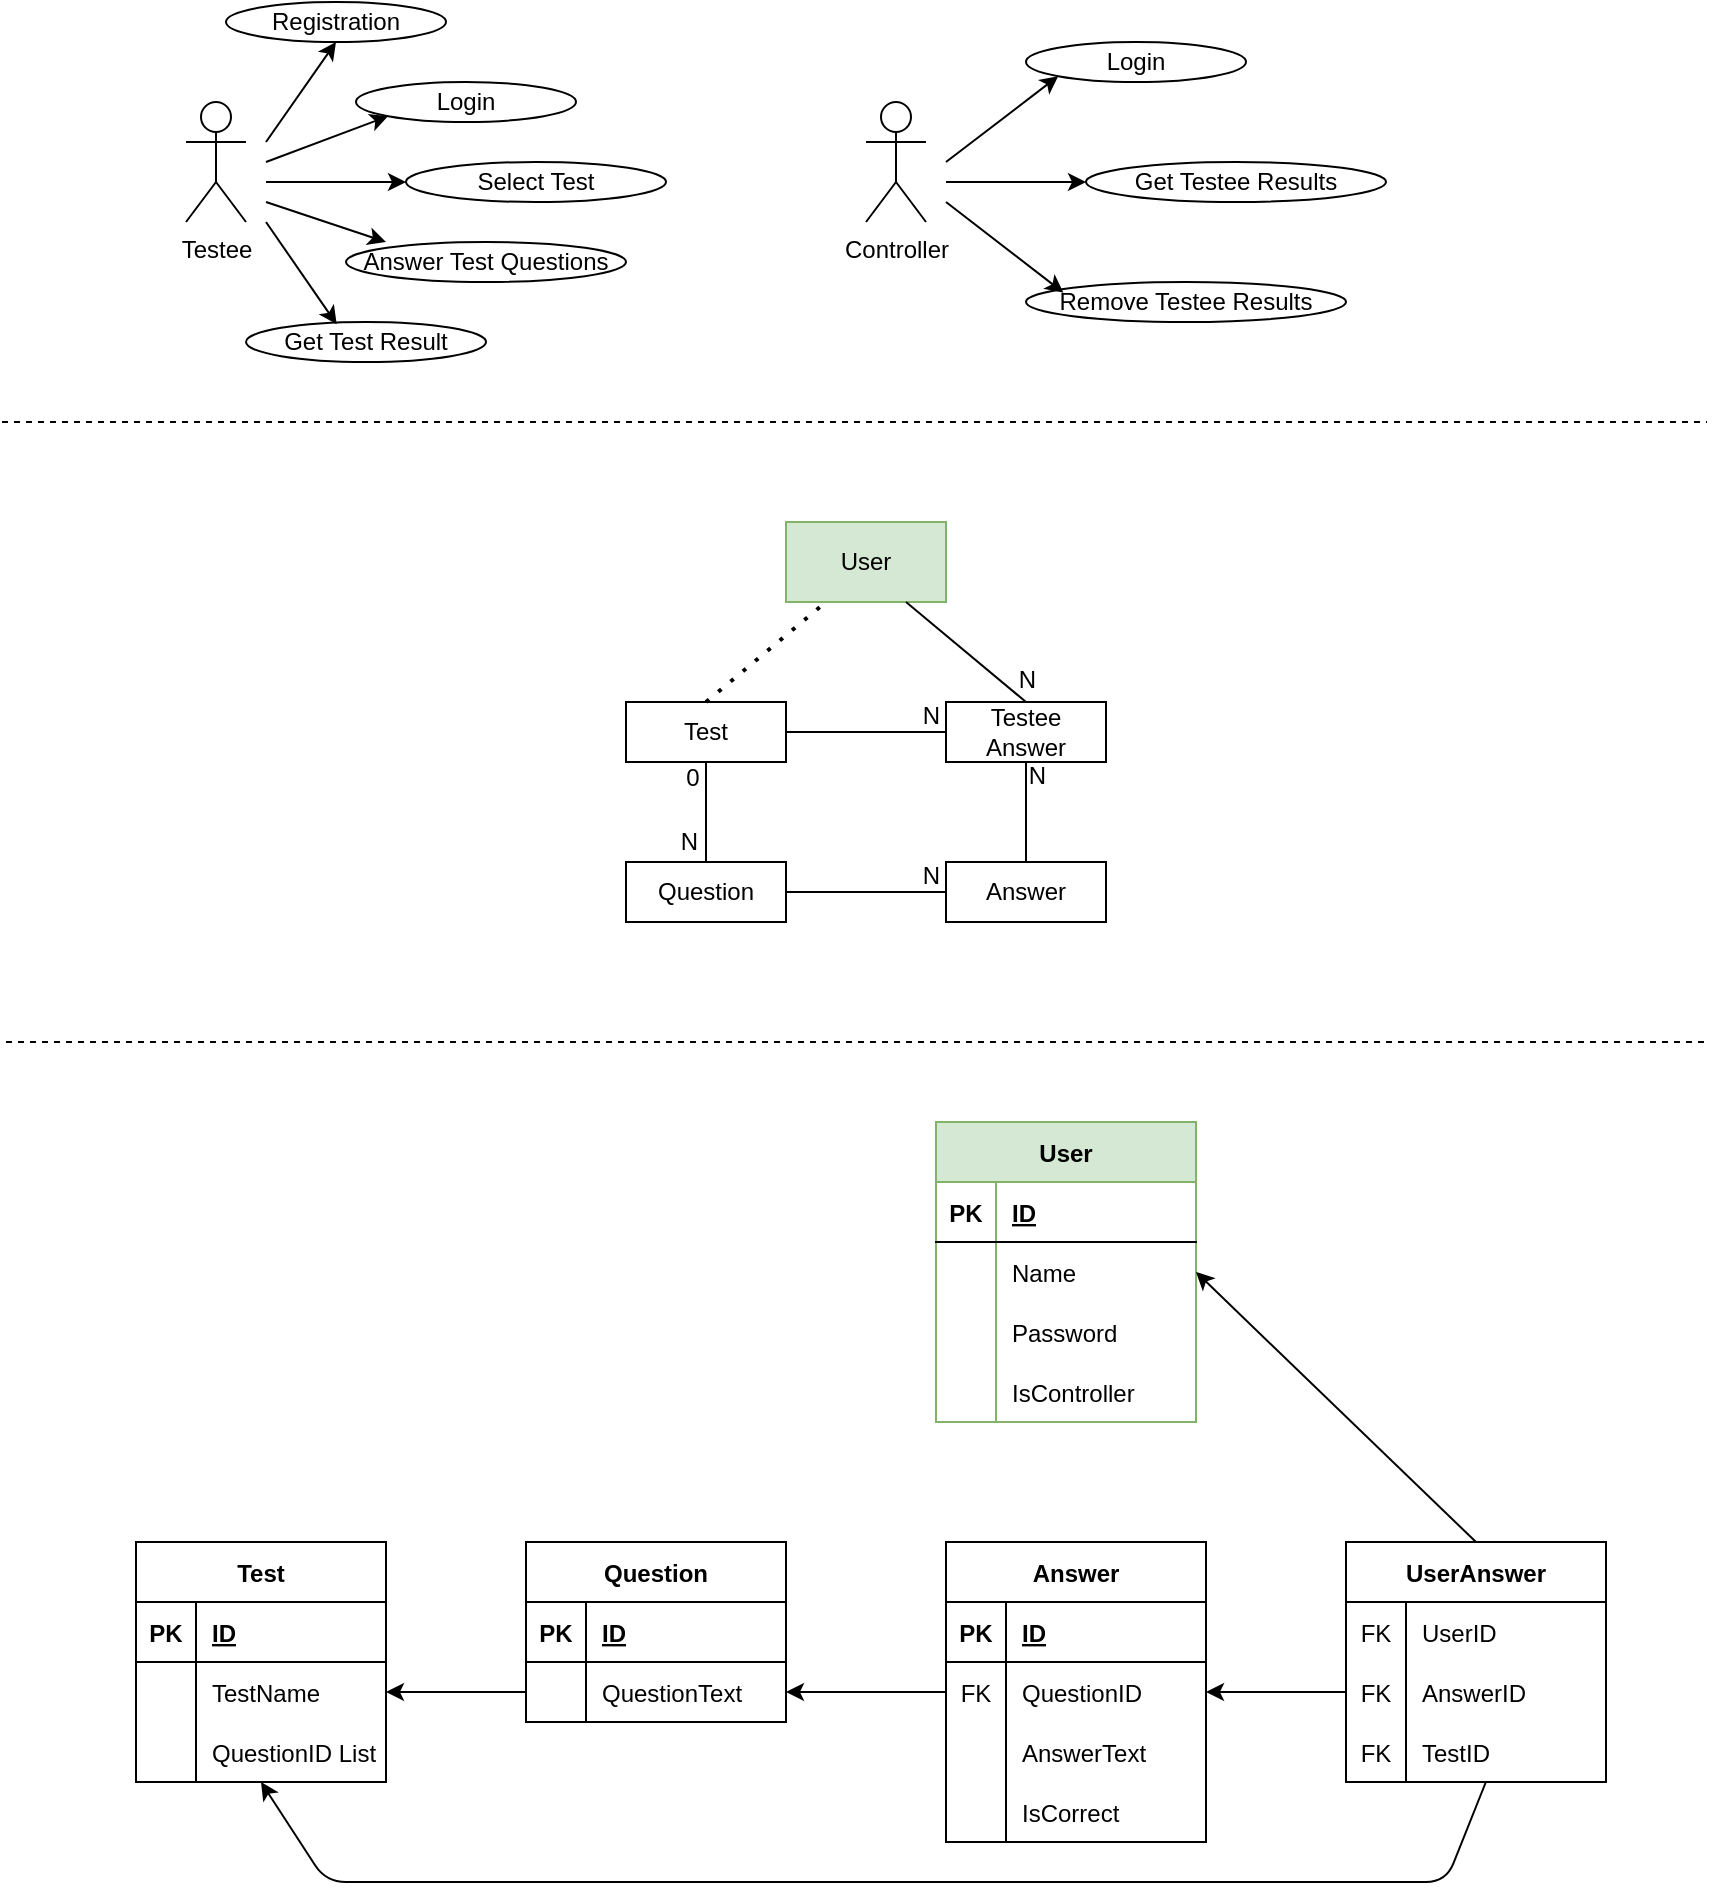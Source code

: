 <mxfile version="15.4.3" type="device"><diagram id="tf41tFiCqe85eHT8qLcF" name="Page-1"><mxGraphModel dx="1889" dy="490" grid="1" gridSize="10" guides="1" tooltips="1" connect="1" arrows="1" fold="1" page="1" pageScale="1" pageWidth="850" pageHeight="1100" math="0" shadow="0"><root><object label="" id="0"><mxCell/></object><mxCell id="1" parent="0"/><mxCell id="O5Yj63bm34GiAIQSqLDP-7" value="&lt;div&gt;Testee&lt;/div&gt;&lt;div&gt;&lt;br&gt;&lt;/div&gt;" style="shape=umlActor;verticalLabelPosition=bottom;verticalAlign=top;html=1;outlineConnect=0;" parent="1" vertex="1"><mxGeometry x="90" y="70" width="30" height="60" as="geometry"/></mxCell><mxCell id="O5Yj63bm34GiAIQSqLDP-8" value="&lt;span class=&quot;VIiyi&quot; lang=&quot;en&quot;&gt;&lt;span class=&quot;JLqJ4b ChMk0b&quot;&gt;&lt;span&gt;Select Test&lt;/span&gt;&lt;/span&gt;&lt;/span&gt;&lt;span class=&quot;VIiyi&quot; lang=&quot;en&quot;&gt;&lt;span class=&quot;JLqJ4b ChMk0b&quot;&gt;&lt;/span&gt;&lt;/span&gt;" style="ellipse;whiteSpace=wrap;html=1;" parent="1" vertex="1"><mxGeometry x="200" y="100" width="130" height="20" as="geometry"/></mxCell><mxCell id="O5Yj63bm34GiAIQSqLDP-9" value="&lt;span class=&quot;VIiyi&quot; lang=&quot;en&quot;&gt;&lt;span class=&quot;JLqJ4b ChMk0b&quot;&gt;&lt;span&gt;Registration&lt;/span&gt;&lt;/span&gt;&lt;/span&gt;" style="ellipse;whiteSpace=wrap;html=1;" parent="1" vertex="1"><mxGeometry x="110" y="20" width="110" height="20" as="geometry"/></mxCell><mxCell id="O5Yj63bm34GiAIQSqLDP-10" value="Login" style="ellipse;whiteSpace=wrap;html=1;" parent="1" vertex="1"><mxGeometry x="175" y="60" width="110" height="20" as="geometry"/></mxCell><mxCell id="O5Yj63bm34GiAIQSqLDP-11" value="Answer Test Questions" style="ellipse;whiteSpace=wrap;html=1;" parent="1" vertex="1"><mxGeometry x="170" y="140" width="140" height="20" as="geometry"/></mxCell><mxCell id="O5Yj63bm34GiAIQSqLDP-13" value="Get Test Result" style="ellipse;whiteSpace=wrap;html=1;" parent="1" vertex="1"><mxGeometry x="120" y="180" width="120" height="20" as="geometry"/></mxCell><mxCell id="O5Yj63bm34GiAIQSqLDP-14" value="" style="endArrow=classic;html=1;entryX=0.5;entryY=1;entryDx=0;entryDy=0;" parent="1" target="O5Yj63bm34GiAIQSqLDP-9" edge="1"><mxGeometry width="50" height="50" relative="1" as="geometry"><mxPoint x="130" y="90" as="sourcePoint"/><mxPoint x="160" y="50" as="targetPoint"/></mxGeometry></mxCell><mxCell id="O5Yj63bm34GiAIQSqLDP-15" value="" style="endArrow=classic;html=1;entryX=0;entryY=1;entryDx=0;entryDy=0;" parent="1" target="O5Yj63bm34GiAIQSqLDP-10" edge="1"><mxGeometry width="50" height="50" relative="1" as="geometry"><mxPoint x="130" y="100" as="sourcePoint"/><mxPoint x="180" y="80" as="targetPoint"/></mxGeometry></mxCell><mxCell id="O5Yj63bm34GiAIQSqLDP-16" value="" style="endArrow=classic;html=1;entryX=0;entryY=0.5;entryDx=0;entryDy=0;" parent="1" target="O5Yj63bm34GiAIQSqLDP-8" edge="1"><mxGeometry width="50" height="50" relative="1" as="geometry"><mxPoint x="130" y="110" as="sourcePoint"/><mxPoint x="180" y="90" as="targetPoint"/></mxGeometry></mxCell><mxCell id="O5Yj63bm34GiAIQSqLDP-17" value="" style="endArrow=classic;html=1;" parent="1" edge="1"><mxGeometry width="50" height="50" relative="1" as="geometry"><mxPoint x="130" y="120" as="sourcePoint"/><mxPoint x="190" y="140" as="targetPoint"/></mxGeometry></mxCell><mxCell id="O5Yj63bm34GiAIQSqLDP-18" value="" style="endArrow=classic;html=1;entryX=0.378;entryY=0.058;entryDx=0;entryDy=0;entryPerimeter=0;" parent="1" target="O5Yj63bm34GiAIQSqLDP-13" edge="1"><mxGeometry width="50" height="50" relative="1" as="geometry"><mxPoint x="130" y="130" as="sourcePoint"/><mxPoint x="150" y="180" as="targetPoint"/></mxGeometry></mxCell><mxCell id="O5Yj63bm34GiAIQSqLDP-19" value="User" style="whiteSpace=wrap;html=1;align=center;fillColor=#d5e8d4;strokeColor=#82b366;" parent="1" vertex="1"><mxGeometry x="390" y="280" width="80" height="40" as="geometry"/></mxCell><mxCell id="O5Yj63bm34GiAIQSqLDP-30" value="Test" style="whiteSpace=wrap;html=1;align=center;" parent="1" vertex="1"><mxGeometry x="310" y="370" width="80" height="30" as="geometry"/></mxCell><mxCell id="O5Yj63bm34GiAIQSqLDP-37" value="Question" style="whiteSpace=wrap;html=1;align=center;" parent="1" vertex="1"><mxGeometry x="310" y="450" width="80" height="30" as="geometry"/></mxCell><mxCell id="O5Yj63bm34GiAIQSqLDP-40" value="Testee Answer" style="whiteSpace=wrap;html=1;align=center;" parent="1" vertex="1"><mxGeometry x="470" y="370" width="80" height="30" as="geometry"/></mxCell><mxCell id="O5Yj63bm34GiAIQSqLDP-41" value="" style="endArrow=none;html=1;rounded=0;exitX=1;exitY=0.5;exitDx=0;exitDy=0;entryX=0;entryY=0.5;entryDx=0;entryDy=0;" parent="1" source="O5Yj63bm34GiAIQSqLDP-37" target="O5Yj63bm34GiAIQSqLDP-221" edge="1"><mxGeometry relative="1" as="geometry"><mxPoint x="350" y="415" as="sourcePoint"/><mxPoint x="470" y="415" as="targetPoint"/></mxGeometry></mxCell><mxCell id="O5Yj63bm34GiAIQSqLDP-42" value="N" style="resizable=0;html=1;align=right;verticalAlign=bottom;" parent="O5Yj63bm34GiAIQSqLDP-41" connectable="0" vertex="1"><mxGeometry x="1" relative="1" as="geometry"><mxPoint x="-3" as="offset"/></mxGeometry></mxCell><mxCell id="O5Yj63bm34GiAIQSqLDP-44" value="" style="endArrow=none;html=1;rounded=0;exitX=0.75;exitY=1;exitDx=0;exitDy=0;entryX=0.5;entryY=0;entryDx=0;entryDy=0;" parent="1" source="O5Yj63bm34GiAIQSqLDP-19" target="O5Yj63bm34GiAIQSqLDP-40" edge="1"><mxGeometry relative="1" as="geometry"><mxPoint x="510" y="320" as="sourcePoint"/><mxPoint x="500" y="360" as="targetPoint"/></mxGeometry></mxCell><mxCell id="O5Yj63bm34GiAIQSqLDP-45" value="N" style="resizable=0;html=1;align=right;verticalAlign=bottom;" parent="O5Yj63bm34GiAIQSqLDP-44" connectable="0" vertex="1"><mxGeometry x="1" relative="1" as="geometry"><mxPoint x="6" y="-2" as="offset"/></mxGeometry></mxCell><mxCell id="O5Yj63bm34GiAIQSqLDP-46" value="User" style="shape=table;startSize=30;container=1;collapsible=1;childLayout=tableLayout;fixedRows=1;rowLines=0;fontStyle=1;align=center;resizeLast=1;fillColor=#d5e8d4;strokeColor=#82b366;" parent="1" vertex="1"><mxGeometry x="465" y="580" width="130" height="150" as="geometry"/></mxCell><mxCell id="O5Yj63bm34GiAIQSqLDP-47" value="" style="shape=partialRectangle;collapsible=0;dropTarget=0;pointerEvents=0;fillColor=none;top=0;left=0;bottom=1;right=0;points=[[0,0.5],[1,0.5]];portConstraint=eastwest;" parent="O5Yj63bm34GiAIQSqLDP-46" vertex="1"><mxGeometry y="30" width="130" height="30" as="geometry"/></mxCell><mxCell id="O5Yj63bm34GiAIQSqLDP-48" value="PK" style="shape=partialRectangle;connectable=0;fillColor=none;top=0;left=0;bottom=0;right=0;fontStyle=1;overflow=hidden;" parent="O5Yj63bm34GiAIQSqLDP-47" vertex="1"><mxGeometry width="30" height="30" as="geometry"><mxRectangle width="30" height="30" as="alternateBounds"/></mxGeometry></mxCell><mxCell id="O5Yj63bm34GiAIQSqLDP-49" value="ID" style="shape=partialRectangle;connectable=0;fillColor=none;top=0;left=0;bottom=0;right=0;align=left;spacingLeft=6;fontStyle=5;overflow=hidden;" parent="O5Yj63bm34GiAIQSqLDP-47" vertex="1"><mxGeometry x="30" width="100" height="30" as="geometry"><mxRectangle width="100" height="30" as="alternateBounds"/></mxGeometry></mxCell><mxCell id="O5Yj63bm34GiAIQSqLDP-50" value="" style="shape=partialRectangle;collapsible=0;dropTarget=0;pointerEvents=0;fillColor=none;top=0;left=0;bottom=0;right=0;points=[[0,0.5],[1,0.5]];portConstraint=eastwest;" parent="O5Yj63bm34GiAIQSqLDP-46" vertex="1"><mxGeometry y="60" width="130" height="30" as="geometry"/></mxCell><mxCell id="O5Yj63bm34GiAIQSqLDP-51" value="" style="shape=partialRectangle;connectable=0;fillColor=none;top=0;left=0;bottom=0;right=0;editable=1;overflow=hidden;" parent="O5Yj63bm34GiAIQSqLDP-50" vertex="1"><mxGeometry width="30" height="30" as="geometry"><mxRectangle width="30" height="30" as="alternateBounds"/></mxGeometry></mxCell><mxCell id="O5Yj63bm34GiAIQSqLDP-52" value="Name" style="shape=partialRectangle;connectable=0;fillColor=none;top=0;left=0;bottom=0;right=0;align=left;spacingLeft=6;overflow=hidden;" parent="O5Yj63bm34GiAIQSqLDP-50" vertex="1"><mxGeometry x="30" width="100" height="30" as="geometry"><mxRectangle width="100" height="30" as="alternateBounds"/></mxGeometry></mxCell><mxCell id="O5Yj63bm34GiAIQSqLDP-53" value="" style="shape=partialRectangle;collapsible=0;dropTarget=0;pointerEvents=0;fillColor=none;top=0;left=0;bottom=0;right=0;points=[[0,0.5],[1,0.5]];portConstraint=eastwest;" parent="O5Yj63bm34GiAIQSqLDP-46" vertex="1"><mxGeometry y="90" width="130" height="30" as="geometry"/></mxCell><mxCell id="O5Yj63bm34GiAIQSqLDP-54" value="" style="shape=partialRectangle;connectable=0;fillColor=none;top=0;left=0;bottom=0;right=0;editable=1;overflow=hidden;" parent="O5Yj63bm34GiAIQSqLDP-53" vertex="1"><mxGeometry width="30" height="30" as="geometry"><mxRectangle width="30" height="30" as="alternateBounds"/></mxGeometry></mxCell><mxCell id="O5Yj63bm34GiAIQSqLDP-55" value="Password" style="shape=partialRectangle;connectable=0;fillColor=none;top=0;left=0;bottom=0;right=0;align=left;spacingLeft=6;overflow=hidden;" parent="O5Yj63bm34GiAIQSqLDP-53" vertex="1"><mxGeometry x="30" width="100" height="30" as="geometry"><mxRectangle width="100" height="30" as="alternateBounds"/></mxGeometry></mxCell><mxCell id="ueVXjWQJwVKRGIW3V9u--23" value="" style="shape=partialRectangle;collapsible=0;dropTarget=0;pointerEvents=0;fillColor=none;top=0;left=0;bottom=0;right=0;points=[[0,0.5],[1,0.5]];portConstraint=eastwest;" parent="O5Yj63bm34GiAIQSqLDP-46" vertex="1"><mxGeometry y="120" width="130" height="30" as="geometry"/></mxCell><mxCell id="ueVXjWQJwVKRGIW3V9u--24" value="" style="shape=partialRectangle;connectable=0;fillColor=none;top=0;left=0;bottom=0;right=0;editable=1;overflow=hidden;" parent="ueVXjWQJwVKRGIW3V9u--23" vertex="1"><mxGeometry width="30" height="30" as="geometry"><mxRectangle width="30" height="30" as="alternateBounds"/></mxGeometry></mxCell><mxCell id="ueVXjWQJwVKRGIW3V9u--25" value="IsController" style="shape=partialRectangle;connectable=0;fillColor=none;top=0;left=0;bottom=0;right=0;align=left;spacingLeft=6;overflow=hidden;" parent="ueVXjWQJwVKRGIW3V9u--23" vertex="1"><mxGeometry x="30" width="100" height="30" as="geometry"><mxRectangle width="100" height="30" as="alternateBounds"/></mxGeometry></mxCell><mxCell id="O5Yj63bm34GiAIQSqLDP-59" value="Test" style="shape=table;startSize=30;container=1;collapsible=1;childLayout=tableLayout;fixedRows=1;rowLines=0;fontStyle=1;align=center;resizeLast=1;" parent="1" vertex="1"><mxGeometry x="65" y="790" width="125" height="120" as="geometry"/></mxCell><mxCell id="O5Yj63bm34GiAIQSqLDP-60" value="" style="shape=partialRectangle;collapsible=0;dropTarget=0;pointerEvents=0;fillColor=none;top=0;left=0;bottom=1;right=0;points=[[0,0.5],[1,0.5]];portConstraint=eastwest;" parent="O5Yj63bm34GiAIQSqLDP-59" vertex="1"><mxGeometry y="30" width="125" height="30" as="geometry"/></mxCell><mxCell id="O5Yj63bm34GiAIQSqLDP-61" value="PK" style="shape=partialRectangle;connectable=0;fillColor=none;top=0;left=0;bottom=0;right=0;fontStyle=1;overflow=hidden;" parent="O5Yj63bm34GiAIQSqLDP-60" vertex="1"><mxGeometry width="30" height="30" as="geometry"><mxRectangle width="30" height="30" as="alternateBounds"/></mxGeometry></mxCell><mxCell id="O5Yj63bm34GiAIQSqLDP-62" value="ID" style="shape=partialRectangle;connectable=0;fillColor=none;top=0;left=0;bottom=0;right=0;align=left;spacingLeft=6;fontStyle=5;overflow=hidden;" parent="O5Yj63bm34GiAIQSqLDP-60" vertex="1"><mxGeometry x="30" width="95" height="30" as="geometry"><mxRectangle width="95" height="30" as="alternateBounds"/></mxGeometry></mxCell><mxCell id="O5Yj63bm34GiAIQSqLDP-63" value="" style="shape=partialRectangle;collapsible=0;dropTarget=0;pointerEvents=0;fillColor=none;top=0;left=0;bottom=0;right=0;points=[[0,0.5],[1,0.5]];portConstraint=eastwest;" parent="O5Yj63bm34GiAIQSqLDP-59" vertex="1"><mxGeometry y="60" width="125" height="30" as="geometry"/></mxCell><mxCell id="O5Yj63bm34GiAIQSqLDP-64" value="" style="shape=partialRectangle;connectable=0;fillColor=none;top=0;left=0;bottom=0;right=0;editable=1;overflow=hidden;" parent="O5Yj63bm34GiAIQSqLDP-63" vertex="1"><mxGeometry width="30" height="30" as="geometry"><mxRectangle width="30" height="30" as="alternateBounds"/></mxGeometry></mxCell><mxCell id="O5Yj63bm34GiAIQSqLDP-65" value="TestName" style="shape=partialRectangle;connectable=0;fillColor=none;top=0;left=0;bottom=0;right=0;align=left;spacingLeft=6;overflow=hidden;" parent="O5Yj63bm34GiAIQSqLDP-63" vertex="1"><mxGeometry x="30" width="95" height="30" as="geometry"><mxRectangle width="95" height="30" as="alternateBounds"/></mxGeometry></mxCell><mxCell id="uCO4iIgPy_C8QfVxaVil-38" value="" style="shape=partialRectangle;collapsible=0;dropTarget=0;pointerEvents=0;fillColor=none;top=0;left=0;bottom=0;right=0;points=[[0,0.5],[1,0.5]];portConstraint=eastwest;" parent="O5Yj63bm34GiAIQSqLDP-59" vertex="1"><mxGeometry y="90" width="125" height="30" as="geometry"/></mxCell><mxCell id="uCO4iIgPy_C8QfVxaVil-39" value="" style="shape=partialRectangle;connectable=0;fillColor=none;top=0;left=0;bottom=0;right=0;editable=1;overflow=hidden;" parent="uCO4iIgPy_C8QfVxaVil-38" vertex="1"><mxGeometry width="30" height="30" as="geometry"><mxRectangle width="30" height="30" as="alternateBounds"/></mxGeometry></mxCell><mxCell id="uCO4iIgPy_C8QfVxaVil-40" value="QuestionID List" style="shape=partialRectangle;connectable=0;fillColor=none;top=0;left=0;bottom=0;right=0;align=left;spacingLeft=6;overflow=hidden;" parent="uCO4iIgPy_C8QfVxaVil-38" vertex="1"><mxGeometry x="30" width="95" height="30" as="geometry"><mxRectangle width="95" height="30" as="alternateBounds"/></mxGeometry></mxCell><mxCell id="O5Yj63bm34GiAIQSqLDP-72" value="Question" style="shape=table;startSize=30;container=1;collapsible=1;childLayout=tableLayout;fixedRows=1;rowLines=0;fontStyle=1;align=center;resizeLast=1;" parent="1" vertex="1"><mxGeometry x="260" y="790" width="130" height="90" as="geometry"/></mxCell><mxCell id="O5Yj63bm34GiAIQSqLDP-73" value="" style="shape=partialRectangle;collapsible=0;dropTarget=0;pointerEvents=0;fillColor=none;top=0;left=0;bottom=1;right=0;points=[[0,0.5],[1,0.5]];portConstraint=eastwest;" parent="O5Yj63bm34GiAIQSqLDP-72" vertex="1"><mxGeometry y="30" width="130" height="30" as="geometry"/></mxCell><mxCell id="O5Yj63bm34GiAIQSqLDP-74" value="PK" style="shape=partialRectangle;connectable=0;fillColor=none;top=0;left=0;bottom=0;right=0;fontStyle=1;overflow=hidden;" parent="O5Yj63bm34GiAIQSqLDP-73" vertex="1"><mxGeometry width="30" height="30" as="geometry"><mxRectangle width="30" height="30" as="alternateBounds"/></mxGeometry></mxCell><mxCell id="O5Yj63bm34GiAIQSqLDP-75" value="ID" style="shape=partialRectangle;connectable=0;fillColor=none;top=0;left=0;bottom=0;right=0;align=left;spacingLeft=6;fontStyle=5;overflow=hidden;" parent="O5Yj63bm34GiAIQSqLDP-73" vertex="1"><mxGeometry x="30" width="100" height="30" as="geometry"><mxRectangle width="100" height="30" as="alternateBounds"/></mxGeometry></mxCell><mxCell id="O5Yj63bm34GiAIQSqLDP-76" value="" style="shape=partialRectangle;collapsible=0;dropTarget=0;pointerEvents=0;fillColor=none;top=0;left=0;bottom=0;right=0;points=[[0,0.5],[1,0.5]];portConstraint=eastwest;" parent="O5Yj63bm34GiAIQSqLDP-72" vertex="1"><mxGeometry y="60" width="130" height="30" as="geometry"/></mxCell><mxCell id="O5Yj63bm34GiAIQSqLDP-77" value="" style="shape=partialRectangle;connectable=0;fillColor=none;top=0;left=0;bottom=0;right=0;editable=1;overflow=hidden;" parent="O5Yj63bm34GiAIQSqLDP-76" vertex="1"><mxGeometry width="30" height="30" as="geometry"><mxRectangle width="30" height="30" as="alternateBounds"/></mxGeometry></mxCell><mxCell id="O5Yj63bm34GiAIQSqLDP-78" value="QuestionText " style="shape=partialRectangle;connectable=0;fillColor=none;top=0;left=0;bottom=0;right=0;align=left;spacingLeft=6;overflow=hidden;" parent="O5Yj63bm34GiAIQSqLDP-76" vertex="1"><mxGeometry x="30" width="100" height="30" as="geometry"><mxRectangle width="100" height="30" as="alternateBounds"/></mxGeometry></mxCell><mxCell id="O5Yj63bm34GiAIQSqLDP-127" value="UserAnswer" style="shape=table;startSize=30;container=1;collapsible=1;childLayout=tableLayout;fixedRows=1;rowLines=0;fontStyle=1;align=center;resizeLast=1;" parent="1" vertex="1"><mxGeometry x="670" y="790" width="130" height="120" as="geometry"/></mxCell><mxCell id="O5Yj63bm34GiAIQSqLDP-131" value="" style="shape=partialRectangle;collapsible=0;dropTarget=0;pointerEvents=0;fillColor=none;top=0;left=0;bottom=0;right=0;points=[[0,0.5],[1,0.5]];portConstraint=eastwest;" parent="O5Yj63bm34GiAIQSqLDP-127" vertex="1"><mxGeometry y="30" width="130" height="30" as="geometry"/></mxCell><mxCell id="O5Yj63bm34GiAIQSqLDP-132" value="FK" style="shape=partialRectangle;connectable=0;fillColor=none;top=0;left=0;bottom=0;right=0;editable=1;overflow=hidden;" parent="O5Yj63bm34GiAIQSqLDP-131" vertex="1"><mxGeometry width="30" height="30" as="geometry"><mxRectangle width="30" height="30" as="alternateBounds"/></mxGeometry></mxCell><mxCell id="O5Yj63bm34GiAIQSqLDP-133" value="UserID" style="shape=partialRectangle;connectable=0;fillColor=none;top=0;left=0;bottom=0;right=0;align=left;spacingLeft=6;overflow=hidden;" parent="O5Yj63bm34GiAIQSqLDP-131" vertex="1"><mxGeometry x="30" width="100" height="30" as="geometry"><mxRectangle width="100" height="30" as="alternateBounds"/></mxGeometry></mxCell><mxCell id="O5Yj63bm34GiAIQSqLDP-140" value="" style="shape=partialRectangle;collapsible=0;dropTarget=0;pointerEvents=0;fillColor=none;top=0;left=0;bottom=0;right=0;points=[[0,0.5],[1,0.5]];portConstraint=eastwest;" parent="O5Yj63bm34GiAIQSqLDP-127" vertex="1"><mxGeometry y="60" width="130" height="30" as="geometry"/></mxCell><mxCell id="O5Yj63bm34GiAIQSqLDP-141" value="FK" style="shape=partialRectangle;connectable=0;fillColor=none;top=0;left=0;bottom=0;right=0;editable=1;overflow=hidden;" parent="O5Yj63bm34GiAIQSqLDP-140" vertex="1"><mxGeometry width="30" height="30" as="geometry"><mxRectangle width="30" height="30" as="alternateBounds"/></mxGeometry></mxCell><mxCell id="O5Yj63bm34GiAIQSqLDP-142" value="AnswerID" style="shape=partialRectangle;connectable=0;fillColor=none;top=0;left=0;bottom=0;right=0;align=left;spacingLeft=6;overflow=hidden;" parent="O5Yj63bm34GiAIQSqLDP-140" vertex="1"><mxGeometry x="30" width="100" height="30" as="geometry"><mxRectangle width="100" height="30" as="alternateBounds"/></mxGeometry></mxCell><mxCell id="uCO4iIgPy_C8QfVxaVil-14" value="" style="shape=partialRectangle;collapsible=0;dropTarget=0;pointerEvents=0;fillColor=none;top=0;left=0;bottom=0;right=0;points=[[0,0.5],[1,0.5]];portConstraint=eastwest;" parent="O5Yj63bm34GiAIQSqLDP-127" vertex="1"><mxGeometry y="90" width="130" height="30" as="geometry"/></mxCell><mxCell id="uCO4iIgPy_C8QfVxaVil-15" value="FK" style="shape=partialRectangle;connectable=0;fillColor=none;top=0;left=0;bottom=0;right=0;editable=1;overflow=hidden;" parent="uCO4iIgPy_C8QfVxaVil-14" vertex="1"><mxGeometry width="30" height="30" as="geometry"><mxRectangle width="30" height="30" as="alternateBounds"/></mxGeometry></mxCell><mxCell id="uCO4iIgPy_C8QfVxaVil-16" value="TestID" style="shape=partialRectangle;connectable=0;fillColor=none;top=0;left=0;bottom=0;right=0;align=left;spacingLeft=6;overflow=hidden;" parent="uCO4iIgPy_C8QfVxaVil-14" vertex="1"><mxGeometry x="30" width="100" height="30" as="geometry"><mxRectangle width="100" height="30" as="alternateBounds"/></mxGeometry></mxCell><mxCell id="O5Yj63bm34GiAIQSqLDP-146" value="Answer" style="shape=table;startSize=30;container=1;collapsible=1;childLayout=tableLayout;fixedRows=1;rowLines=0;fontStyle=1;align=center;resizeLast=1;" parent="1" vertex="1"><mxGeometry x="470" y="790" width="130" height="150" as="geometry"/></mxCell><mxCell id="O5Yj63bm34GiAIQSqLDP-147" value="" style="shape=partialRectangle;collapsible=0;dropTarget=0;pointerEvents=0;fillColor=none;top=0;left=0;bottom=1;right=0;points=[[0,0.5],[1,0.5]];portConstraint=eastwest;" parent="O5Yj63bm34GiAIQSqLDP-146" vertex="1"><mxGeometry y="30" width="130" height="30" as="geometry"/></mxCell><mxCell id="O5Yj63bm34GiAIQSqLDP-148" value="PK" style="shape=partialRectangle;connectable=0;fillColor=none;top=0;left=0;bottom=0;right=0;fontStyle=1;overflow=hidden;" parent="O5Yj63bm34GiAIQSqLDP-147" vertex="1"><mxGeometry width="30" height="30" as="geometry"><mxRectangle width="30" height="30" as="alternateBounds"/></mxGeometry></mxCell><mxCell id="O5Yj63bm34GiAIQSqLDP-149" value="ID" style="shape=partialRectangle;connectable=0;fillColor=none;top=0;left=0;bottom=0;right=0;align=left;spacingLeft=6;fontStyle=5;overflow=hidden;" parent="O5Yj63bm34GiAIQSqLDP-147" vertex="1"><mxGeometry x="30" width="100" height="30" as="geometry"><mxRectangle width="100" height="30" as="alternateBounds"/></mxGeometry></mxCell><mxCell id="O5Yj63bm34GiAIQSqLDP-150" value="" style="shape=partialRectangle;collapsible=0;dropTarget=0;pointerEvents=0;fillColor=none;top=0;left=0;bottom=0;right=0;points=[[0,0.5],[1,0.5]];portConstraint=eastwest;" parent="O5Yj63bm34GiAIQSqLDP-146" vertex="1"><mxGeometry y="60" width="130" height="30" as="geometry"/></mxCell><mxCell id="O5Yj63bm34GiAIQSqLDP-151" value="FK" style="shape=partialRectangle;connectable=0;fillColor=none;top=0;left=0;bottom=0;right=0;editable=1;overflow=hidden;" parent="O5Yj63bm34GiAIQSqLDP-150" vertex="1"><mxGeometry width="30" height="30" as="geometry"><mxRectangle width="30" height="30" as="alternateBounds"/></mxGeometry></mxCell><mxCell id="O5Yj63bm34GiAIQSqLDP-152" value="QuestionID" style="shape=partialRectangle;connectable=0;fillColor=none;top=0;left=0;bottom=0;right=0;align=left;spacingLeft=6;overflow=hidden;" parent="O5Yj63bm34GiAIQSqLDP-150" vertex="1"><mxGeometry x="30" width="100" height="30" as="geometry"><mxRectangle width="100" height="30" as="alternateBounds"/></mxGeometry></mxCell><mxCell id="O5Yj63bm34GiAIQSqLDP-153" value="" style="shape=partialRectangle;collapsible=0;dropTarget=0;pointerEvents=0;fillColor=none;top=0;left=0;bottom=0;right=0;points=[[0,0.5],[1,0.5]];portConstraint=eastwest;" parent="O5Yj63bm34GiAIQSqLDP-146" vertex="1"><mxGeometry y="90" width="130" height="30" as="geometry"/></mxCell><mxCell id="O5Yj63bm34GiAIQSqLDP-154" value="" style="shape=partialRectangle;connectable=0;fillColor=none;top=0;left=0;bottom=0;right=0;editable=1;overflow=hidden;" parent="O5Yj63bm34GiAIQSqLDP-153" vertex="1"><mxGeometry width="30" height="30" as="geometry"><mxRectangle width="30" height="30" as="alternateBounds"/></mxGeometry></mxCell><mxCell id="O5Yj63bm34GiAIQSqLDP-155" value="AnswerText" style="shape=partialRectangle;connectable=0;fillColor=none;top=0;left=0;bottom=0;right=0;align=left;spacingLeft=6;overflow=hidden;" parent="O5Yj63bm34GiAIQSqLDP-153" vertex="1"><mxGeometry x="30" width="100" height="30" as="geometry"><mxRectangle width="100" height="30" as="alternateBounds"/></mxGeometry></mxCell><mxCell id="O5Yj63bm34GiAIQSqLDP-156" value="" style="shape=partialRectangle;collapsible=0;dropTarget=0;pointerEvents=0;fillColor=none;top=0;left=0;bottom=0;right=0;points=[[0,0.5],[1,0.5]];portConstraint=eastwest;" parent="O5Yj63bm34GiAIQSqLDP-146" vertex="1"><mxGeometry y="120" width="130" height="30" as="geometry"/></mxCell><mxCell id="O5Yj63bm34GiAIQSqLDP-157" value="" style="shape=partialRectangle;connectable=0;fillColor=none;top=0;left=0;bottom=0;right=0;editable=1;overflow=hidden;" parent="O5Yj63bm34GiAIQSqLDP-156" vertex="1"><mxGeometry width="30" height="30" as="geometry"><mxRectangle width="30" height="30" as="alternateBounds"/></mxGeometry></mxCell><mxCell id="O5Yj63bm34GiAIQSqLDP-158" value="IsCorrect" style="shape=partialRectangle;connectable=0;fillColor=none;top=0;left=0;bottom=0;right=0;align=left;spacingLeft=6;overflow=hidden;" parent="O5Yj63bm34GiAIQSqLDP-156" vertex="1"><mxGeometry x="30" width="100" height="30" as="geometry"><mxRectangle width="100" height="30" as="alternateBounds"/></mxGeometry></mxCell><mxCell id="O5Yj63bm34GiAIQSqLDP-160" value="" style="endArrow=classic;html=1;exitX=0.5;exitY=0;exitDx=0;exitDy=0;entryX=1;entryY=0.5;entryDx=0;entryDy=0;" parent="1" source="O5Yj63bm34GiAIQSqLDP-127" target="O5Yj63bm34GiAIQSqLDP-50" edge="1"><mxGeometry width="50" height="50" relative="1" as="geometry"><mxPoint x="615" y="730" as="sourcePoint"/><mxPoint x="600" y="650" as="targetPoint"/></mxGeometry></mxCell><mxCell id="O5Yj63bm34GiAIQSqLDP-161" value="" style="endArrow=classic;html=1;entryX=1;entryY=0.5;entryDx=0;entryDy=0;exitX=0;exitY=0.5;exitDx=0;exitDy=0;" parent="1" source="O5Yj63bm34GiAIQSqLDP-76" target="O5Yj63bm34GiAIQSqLDP-63" edge="1"><mxGeometry width="50" height="50" relative="1" as="geometry"><mxPoint x="240" y="865" as="sourcePoint"/><mxPoint x="435" y="710" as="targetPoint"/></mxGeometry></mxCell><mxCell id="O5Yj63bm34GiAIQSqLDP-162" value="" style="endArrow=classic;html=1;exitX=0;exitY=0.5;exitDx=0;exitDy=0;" parent="1" source="O5Yj63bm34GiAIQSqLDP-150" edge="1"><mxGeometry width="50" height="50" relative="1" as="geometry"><mxPoint x="105" y="760" as="sourcePoint"/><mxPoint x="390" y="865" as="targetPoint"/></mxGeometry></mxCell><mxCell id="O5Yj63bm34GiAIQSqLDP-164" value="" style="endArrow=classic;html=1;" parent="1" edge="1"><mxGeometry width="50" height="50" relative="1" as="geometry"><mxPoint x="670" y="865" as="sourcePoint"/><mxPoint x="600" y="865" as="targetPoint"/></mxGeometry></mxCell><mxCell id="O5Yj63bm34GiAIQSqLDP-188" value="" style="endArrow=none;dashed=1;html=1;" parent="1" edge="1"><mxGeometry width="50" height="50" relative="1" as="geometry"><mxPoint x="-2" y="230" as="sourcePoint"/><mxPoint x="850.5" y="230" as="targetPoint"/></mxGeometry></mxCell><mxCell id="O5Yj63bm34GiAIQSqLDP-189" value="" style="endArrow=none;dashed=1;html=1;" parent="1" edge="1"><mxGeometry width="50" height="50" relative="1" as="geometry"><mxPoint y="540" as="sourcePoint"/><mxPoint x="850" y="540" as="targetPoint"/></mxGeometry></mxCell><mxCell id="O5Yj63bm34GiAIQSqLDP-208" value="Controller" style="shape=umlActor;verticalLabelPosition=bottom;verticalAlign=top;html=1;outlineConnect=0;" parent="1" vertex="1"><mxGeometry x="430" y="70" width="30" height="60" as="geometry"/></mxCell><mxCell id="O5Yj63bm34GiAIQSqLDP-209" value="Get Testee Results" style="ellipse;whiteSpace=wrap;html=1;" parent="1" vertex="1"><mxGeometry x="540" y="100" width="150" height="20" as="geometry"/></mxCell><mxCell id="O5Yj63bm34GiAIQSqLDP-211" value="Login" style="ellipse;whiteSpace=wrap;html=1;" parent="1" vertex="1"><mxGeometry x="510" y="40" width="110" height="20" as="geometry"/></mxCell><mxCell id="O5Yj63bm34GiAIQSqLDP-212" value="Remove Testee Results" style="ellipse;whiteSpace=wrap;html=1;" parent="1" vertex="1"><mxGeometry x="510" y="160" width="160" height="20" as="geometry"/></mxCell><mxCell id="O5Yj63bm34GiAIQSqLDP-215" value="" style="endArrow=classic;html=1;entryX=0;entryY=1;entryDx=0;entryDy=0;" parent="1" target="O5Yj63bm34GiAIQSqLDP-211" edge="1"><mxGeometry width="50" height="50" relative="1" as="geometry"><mxPoint x="470" y="100" as="sourcePoint"/><mxPoint x="520" y="80" as="targetPoint"/></mxGeometry></mxCell><mxCell id="O5Yj63bm34GiAIQSqLDP-216" value="" style="endArrow=classic;html=1;entryX=0;entryY=0.5;entryDx=0;entryDy=0;" parent="1" target="O5Yj63bm34GiAIQSqLDP-209" edge="1"><mxGeometry width="50" height="50" relative="1" as="geometry"><mxPoint x="470" y="110" as="sourcePoint"/><mxPoint x="520" y="90" as="targetPoint"/></mxGeometry></mxCell><mxCell id="O5Yj63bm34GiAIQSqLDP-217" value="" style="endArrow=classic;html=1;entryX=0.117;entryY=0.267;entryDx=0;entryDy=0;entryPerimeter=0;" parent="1" target="O5Yj63bm34GiAIQSqLDP-212" edge="1"><mxGeometry width="50" height="50" relative="1" as="geometry"><mxPoint x="470" y="120" as="sourcePoint"/><mxPoint x="530" y="140" as="targetPoint"/></mxGeometry></mxCell><mxCell id="O5Yj63bm34GiAIQSqLDP-221" value="Answer" style="whiteSpace=wrap;html=1;align=center;" parent="1" vertex="1"><mxGeometry x="470" y="450" width="80" height="30" as="geometry"/></mxCell><mxCell id="O5Yj63bm34GiAIQSqLDP-225" value="" style="endArrow=none;html=1;rounded=0;entryX=0.5;entryY=1;entryDx=0;entryDy=0;exitX=0.5;exitY=0;exitDx=0;exitDy=0;" parent="1" source="O5Yj63bm34GiAIQSqLDP-221" target="O5Yj63bm34GiAIQSqLDP-40" edge="1"><mxGeometry relative="1" as="geometry"><mxPoint x="510" y="440" as="sourcePoint"/><mxPoint x="670" y="440" as="targetPoint"/></mxGeometry></mxCell><mxCell id="O5Yj63bm34GiAIQSqLDP-226" value="N" style="resizable=0;html=1;align=right;verticalAlign=bottom;" parent="O5Yj63bm34GiAIQSqLDP-225" connectable="0" vertex="1"><mxGeometry x="1" relative="1" as="geometry"><mxPoint x="10" y="15" as="offset"/></mxGeometry></mxCell><mxCell id="O5Yj63bm34GiAIQSqLDP-229" value="" style="endArrow=none;html=1;rounded=0;" parent="1" target="O5Yj63bm34GiAIQSqLDP-37" edge="1"><mxGeometry relative="1" as="geometry"><mxPoint x="350" y="400" as="sourcePoint"/><mxPoint x="510" y="400" as="targetPoint"/></mxGeometry></mxCell><mxCell id="O5Yj63bm34GiAIQSqLDP-230" value="N" style="resizable=0;html=1;align=right;verticalAlign=bottom;" parent="O5Yj63bm34GiAIQSqLDP-229" connectable="0" vertex="1"><mxGeometry x="1" relative="1" as="geometry"><mxPoint x="-4" y="-2" as="offset"/></mxGeometry></mxCell><mxCell id="O5Yj63bm34GiAIQSqLDP-231" value="" style="endArrow=none;dashed=1;html=1;exitDx=0;exitDy=0;startArrow=none;" parent="1" edge="1"><mxGeometry width="50" height="50" relative="1" as="geometry"><mxPoint x="390" y="300" as="sourcePoint"/><mxPoint x="390" y="300" as="targetPoint"/></mxGeometry></mxCell><mxCell id="ueVXjWQJwVKRGIW3V9u--34" value="" style="endArrow=none;dashed=1;html=1;entryDx=0;entryDy=0;exitX=0.5;exitY=0;exitDx=0;exitDy=0;" parent="1" source="O5Yj63bm34GiAIQSqLDP-30" edge="1"><mxGeometry width="50" height="50" relative="1" as="geometry"><mxPoint x="350" y="370" as="sourcePoint"/><mxPoint x="347.5" y="370" as="targetPoint"/></mxGeometry></mxCell><mxCell id="uCO4iIgPy_C8QfVxaVil-1" value="" style="endArrow=none;html=1;rounded=0;exitX=1;exitY=0.5;exitDx=0;exitDy=0;entryX=0;entryY=0.5;entryDx=0;entryDy=0;" parent="1" source="O5Yj63bm34GiAIQSqLDP-30" target="O5Yj63bm34GiAIQSqLDP-40" edge="1"><mxGeometry relative="1" as="geometry"><mxPoint x="400" y="475" as="sourcePoint"/><mxPoint x="480" y="475" as="targetPoint"/></mxGeometry></mxCell><mxCell id="uCO4iIgPy_C8QfVxaVil-2" value="N" style="resizable=0;html=1;align=right;verticalAlign=bottom;" parent="uCO4iIgPy_C8QfVxaVil-1" connectable="0" vertex="1"><mxGeometry x="1" relative="1" as="geometry"><mxPoint x="-3" as="offset"/></mxGeometry></mxCell><mxCell id="uCO4iIgPy_C8QfVxaVil-17" value="" style="endArrow=classic;html=1;exitX=0.538;exitY=1;exitDx=0;exitDy=0;exitPerimeter=0;entryX=0.5;entryY=1;entryDx=0;entryDy=0;" parent="1" source="uCO4iIgPy_C8QfVxaVil-14" target="O5Yj63bm34GiAIQSqLDP-59" edge="1"><mxGeometry width="50" height="50" relative="1" as="geometry"><mxPoint x="350" y="710" as="sourcePoint"/><mxPoint x="140" y="940" as="targetPoint"/><Array as="points"><mxPoint x="720" y="960"/><mxPoint x="160" y="960"/></Array></mxGeometry></mxCell><mxCell id="uCO4iIgPy_C8QfVxaVil-41" value="" style="endArrow=none;dashed=1;html=1;dashPattern=1 3;strokeWidth=2;entryX=0.25;entryY=1;entryDx=0;entryDy=0;exitX=0.5;exitY=0;exitDx=0;exitDy=0;" parent="1" source="O5Yj63bm34GiAIQSqLDP-30" target="O5Yj63bm34GiAIQSqLDP-19" edge="1"><mxGeometry width="50" height="50" relative="1" as="geometry"><mxPoint x="140" y="470" as="sourcePoint"/><mxPoint x="190" y="420" as="targetPoint"/></mxGeometry></mxCell><mxCell id="ms9a9IopM0krYTW_sga4-1" value="0" style="text;html=1;align=center;verticalAlign=middle;resizable=0;points=[];autosize=1;strokeColor=none;fillColor=none;" vertex="1" parent="1"><mxGeometry x="333" y="398" width="20" height="20" as="geometry"/></mxCell></root></mxGraphModel></diagram></mxfile>